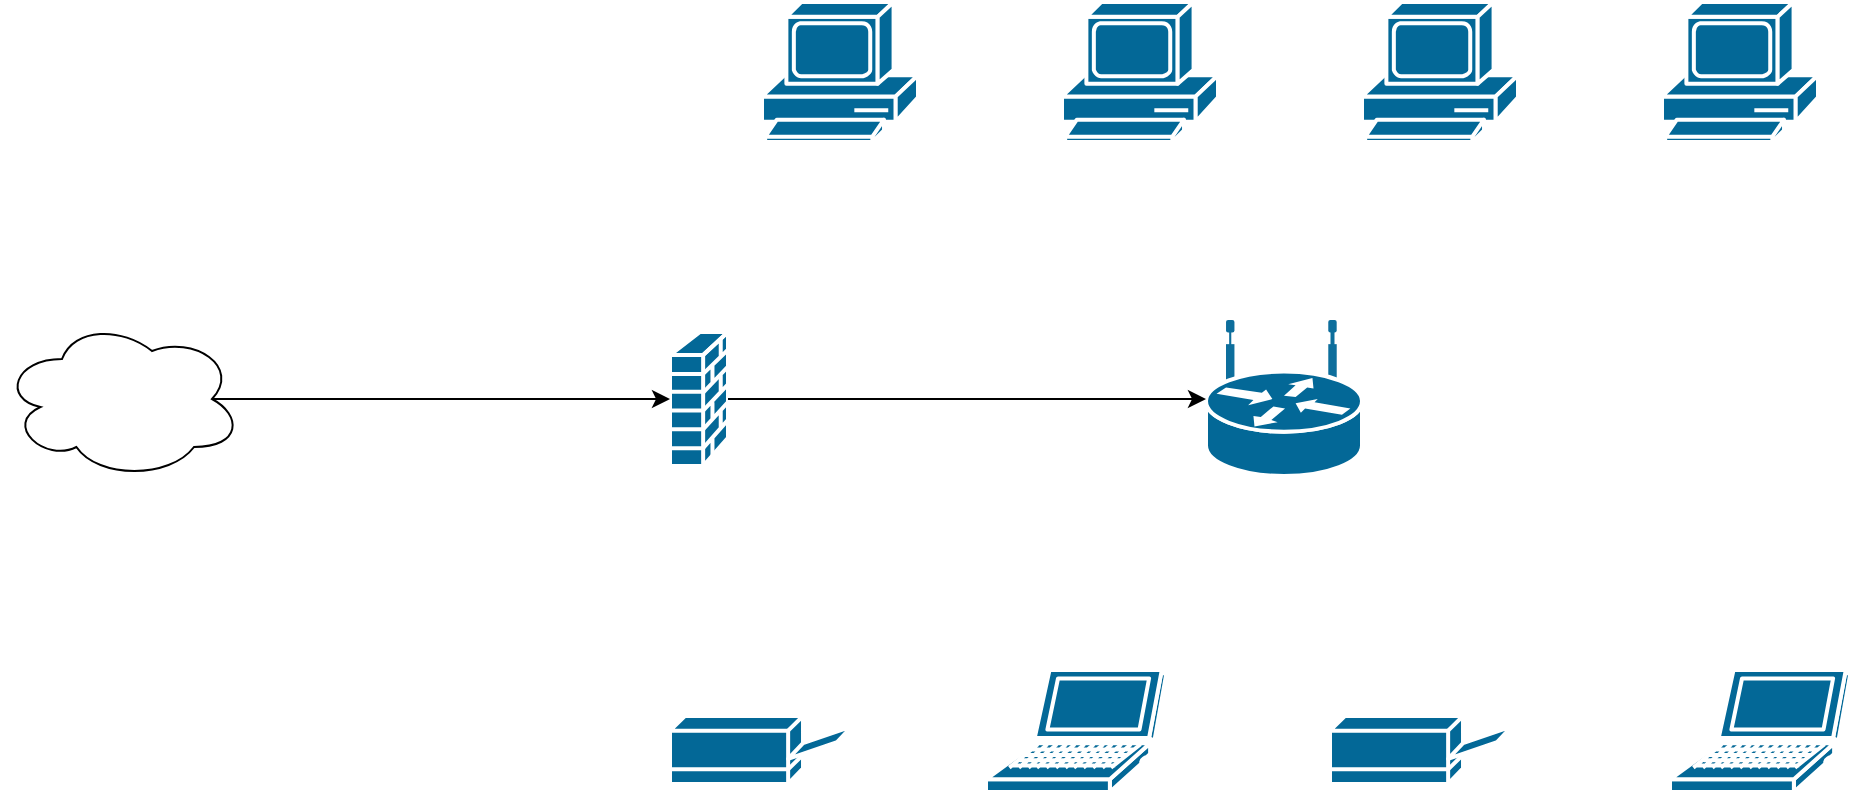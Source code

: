 <mxfile version="21.6.6" type="github">
  <diagram id="6a731a19-8d31-9384-78a2-239565b7b9f0" name="Page-1">
    <mxGraphModel dx="1100" dy="581" grid="1" gridSize="10" guides="1" tooltips="1" connect="1" arrows="1" fold="1" page="1" pageScale="1" pageWidth="827" pageHeight="1169" background="none" math="0" shadow="0">
      <root>
        <mxCell id="0" />
        <mxCell id="1" parent="0" />
        <mxCell id="8tZi5z1F_i7uUcg0TgGo-2257" value="" style="shape=mxgraph.cisco.computers_and_peripherals.pc;sketch=0;html=1;pointerEvents=1;dashed=0;fillColor=#036897;strokeColor=#ffffff;strokeWidth=2;verticalLabelPosition=bottom;verticalAlign=top;align=center;outlineConnect=0;" parent="1" vertex="1">
          <mxGeometry x="650" y="250" width="78" height="70" as="geometry" />
        </mxCell>
        <mxCell id="8tZi5z1F_i7uUcg0TgGo-2258" value="" style="shape=mxgraph.cisco.computers_and_peripherals.pc;sketch=0;html=1;pointerEvents=1;dashed=0;fillColor=#036897;strokeColor=#ffffff;strokeWidth=2;verticalLabelPosition=bottom;verticalAlign=top;align=center;outlineConnect=0;" parent="1" vertex="1">
          <mxGeometry x="950" y="250" width="78" height="70" as="geometry" />
        </mxCell>
        <mxCell id="8tZi5z1F_i7uUcg0TgGo-2259" value="" style="shape=mxgraph.cisco.computers_and_peripherals.pc;sketch=0;html=1;pointerEvents=1;dashed=0;fillColor=#036897;strokeColor=#ffffff;strokeWidth=2;verticalLabelPosition=bottom;verticalAlign=top;align=center;outlineConnect=0;" parent="1" vertex="1">
          <mxGeometry x="800" y="250" width="78" height="70" as="geometry" />
        </mxCell>
        <mxCell id="8tZi5z1F_i7uUcg0TgGo-2260" value="" style="shape=mxgraph.cisco.computers_and_peripherals.pc;sketch=0;html=1;pointerEvents=1;dashed=0;fillColor=#036897;strokeColor=#ffffff;strokeWidth=2;verticalLabelPosition=bottom;verticalAlign=top;align=center;outlineConnect=0;" parent="1" vertex="1">
          <mxGeometry x="1100" y="250" width="78" height="70" as="geometry" />
        </mxCell>
        <mxCell id="Z5l-YCBJY1nO2jLgvpTq-1" value="" style="shape=mxgraph.cisco.computers_and_peripherals.printer;sketch=0;html=1;pointerEvents=1;dashed=0;fillColor=#036897;strokeColor=#ffffff;strokeWidth=2;verticalLabelPosition=bottom;verticalAlign=top;align=center;outlineConnect=0;" vertex="1" parent="1">
          <mxGeometry x="604" y="607" width="91" height="34" as="geometry" />
        </mxCell>
        <mxCell id="Z5l-YCBJY1nO2jLgvpTq-2" value="" style="shape=mxgraph.cisco.security.firewall;sketch=0;html=1;pointerEvents=1;dashed=0;fillColor=#036897;strokeColor=#ffffff;strokeWidth=2;verticalLabelPosition=bottom;verticalAlign=top;align=center;outlineConnect=0;" vertex="1" parent="1">
          <mxGeometry x="604" y="415" width="29" height="67" as="geometry" />
        </mxCell>
        <mxCell id="Z5l-YCBJY1nO2jLgvpTq-3" value="" style="shape=mxgraph.cisco.computers_and_peripherals.printer;sketch=0;html=1;pointerEvents=1;dashed=0;fillColor=#036897;strokeColor=#ffffff;strokeWidth=2;verticalLabelPosition=bottom;verticalAlign=top;align=center;outlineConnect=0;" vertex="1" parent="1">
          <mxGeometry x="934" y="607" width="91" height="34" as="geometry" />
        </mxCell>
        <mxCell id="Z5l-YCBJY1nO2jLgvpTq-4" value="" style="shape=mxgraph.cisco.computers_and_peripherals.laptop;sketch=0;html=1;pointerEvents=1;dashed=0;fillColor=#036897;strokeColor=#ffffff;strokeWidth=2;verticalLabelPosition=bottom;verticalAlign=top;align=center;outlineConnect=0;" vertex="1" parent="1">
          <mxGeometry x="762" y="584" width="90" height="61" as="geometry" />
        </mxCell>
        <mxCell id="Z5l-YCBJY1nO2jLgvpTq-5" value="" style="shape=mxgraph.cisco.computers_and_peripherals.laptop;sketch=0;html=1;pointerEvents=1;dashed=0;fillColor=#036897;strokeColor=#ffffff;strokeWidth=2;verticalLabelPosition=bottom;verticalAlign=top;align=center;outlineConnect=0;" vertex="1" parent="1">
          <mxGeometry x="1104" y="584" width="90" height="61" as="geometry" />
        </mxCell>
        <mxCell id="Z5l-YCBJY1nO2jLgvpTq-7" value="" style="shape=mxgraph.cisco.routers.wireless_router;sketch=0;html=1;pointerEvents=1;dashed=0;fillColor=#036897;strokeColor=#ffffff;strokeWidth=2;verticalLabelPosition=bottom;verticalAlign=top;align=center;outlineConnect=0;" vertex="1" parent="1">
          <mxGeometry x="872" y="410" width="78" height="77" as="geometry" />
        </mxCell>
        <mxCell id="Z5l-YCBJY1nO2jLgvpTq-8" value="" style="ellipse;shape=cloud;whiteSpace=wrap;html=1;" vertex="1" parent="1">
          <mxGeometry x="270" y="408.5" width="120" height="80" as="geometry" />
        </mxCell>
        <mxCell id="Z5l-YCBJY1nO2jLgvpTq-9" value="" style="endArrow=classic;html=1;rounded=0;exitX=0.875;exitY=0.5;exitDx=0;exitDy=0;exitPerimeter=0;entryX=0;entryY=0.5;entryDx=0;entryDy=0;entryPerimeter=0;" edge="1" parent="1" source="Z5l-YCBJY1nO2jLgvpTq-8" target="Z5l-YCBJY1nO2jLgvpTq-2">
          <mxGeometry width="50" height="50" relative="1" as="geometry">
            <mxPoint x="920" y="570" as="sourcePoint" />
            <mxPoint x="970" y="520" as="targetPoint" />
          </mxGeometry>
        </mxCell>
        <mxCell id="Z5l-YCBJY1nO2jLgvpTq-10" value="" style="endArrow=classic;html=1;rounded=0;exitX=1;exitY=0.5;exitDx=0;exitDy=0;exitPerimeter=0;entryX=0;entryY=0.5;entryDx=0;entryDy=0;entryPerimeter=0;" edge="1" parent="1" source="Z5l-YCBJY1nO2jLgvpTq-2" target="Z5l-YCBJY1nO2jLgvpTq-7">
          <mxGeometry width="50" height="50" relative="1" as="geometry">
            <mxPoint x="670" y="447.88" as="sourcePoint" />
            <mxPoint x="899" y="447.88" as="targetPoint" />
          </mxGeometry>
        </mxCell>
      </root>
    </mxGraphModel>
  </diagram>
</mxfile>
